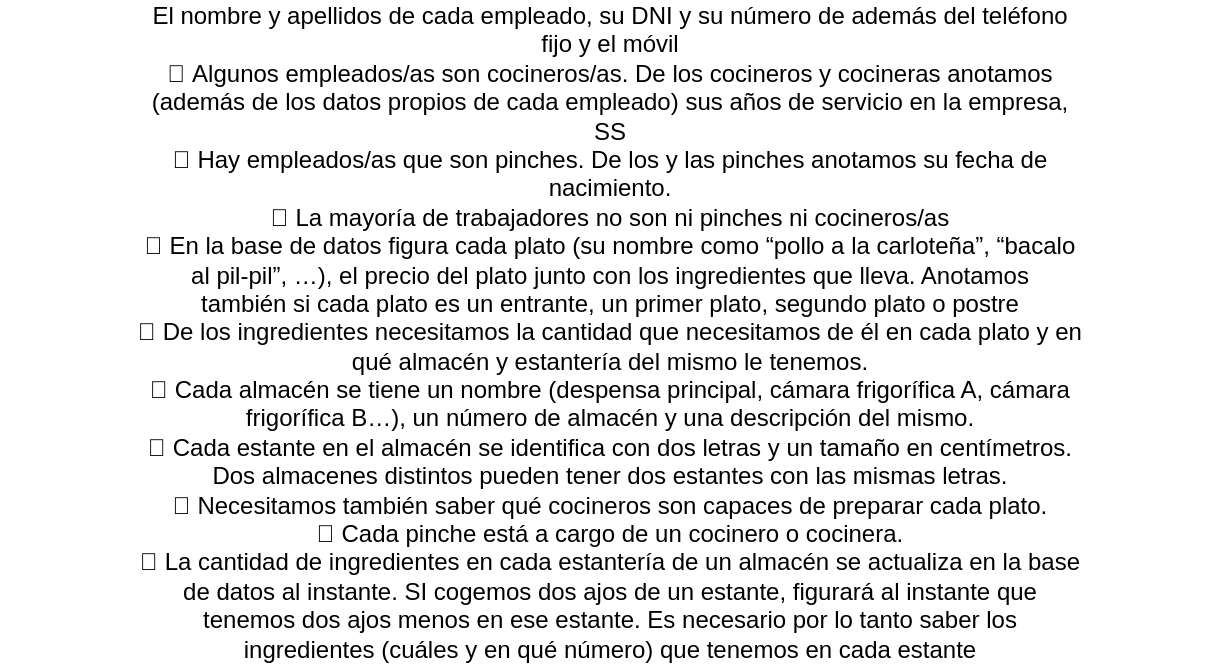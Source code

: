 <mxfile version="20.5.1" type="device"><diagram id="zybfK4ryKiXv8Q7g9sdf" name="Página-1"><mxGraphModel dx="1375" dy="786" grid="1" gridSize="10" guides="1" tooltips="1" connect="1" arrows="1" fold="1" page="1" pageScale="1" pageWidth="1654" pageHeight="2336" math="0" shadow="0"><root><mxCell id="0"/><mxCell id="1" parent="0"/><mxCell id="uQfA0JUj8WXbv3l4tiTY-1" value="El nombre y apellidos de cada empleado, su DNI y su número de además del teléfono &lt;br/&gt;fijo y el móvil&lt;br/&gt; Algunos empleados/as son cocineros/as. De los cocineros y cocineras anotamos &lt;br/&gt;(además de los datos propios de cada empleado) sus años de servicio en la empresa,&lt;br/&gt;SS&lt;br/&gt; Hay empleados/as que son pinches. De los y las pinches anotamos su fecha de &lt;br/&gt;nacimiento.&lt;br/&gt; La mayoría de trabajadores no son ni pinches ni cocineros/as&lt;br/&gt; En la base de datos figura cada plato (su nombre como “pollo a la carloteña”, “bacalo &lt;br/&gt;al pil-pil”, …), el precio del plato junto con los ingredientes que lleva. Anotamos &lt;br/&gt;también si cada plato es un entrante, un primer plato, segundo plato o postre&lt;br/&gt; De los ingredientes necesitamos la cantidad que necesitamos de él en cada plato y en &lt;br/&gt;qué almacén y estantería del mismo le tenemos. &lt;br/&gt; Cada almacén se tiene un nombre (despensa principal, cámara frigorífica A, cámara &lt;br/&gt;frigorífica B…), un número de almacén y una descripción del mismo. &lt;br/&gt; Cada estante en el almacén se identifica con dos letras y un tamaño en centímetros. &lt;br/&gt;Dos almacenes distintos pueden tener dos estantes con las mismas letras.&lt;br/&gt; Necesitamos también saber qué cocineros son capaces de preparar cada plato. &lt;br/&gt; Cada pinche está a cargo de un cocinero o cocinera.&lt;br/&gt; La cantidad de ingredientes en cada estantería de un almacén se actualiza en la base &lt;br/&gt;de datos al instante. SI cogemos dos ajos de un estante, figurará al instante que &lt;br/&gt;tenemos dos ajos menos en ese estante. Es necesario por lo tanto saber los &lt;br/&gt;ingredientes (cuáles y en qué número) que tenemos en cada estante" style="text;html=1;strokeColor=none;fillColor=none;align=center;verticalAlign=middle;whiteSpace=wrap;rounded=0;" vertex="1" parent="1"><mxGeometry x="790" y="160" width="610" height="30" as="geometry"/></mxCell></root></mxGraphModel></diagram></mxfile>